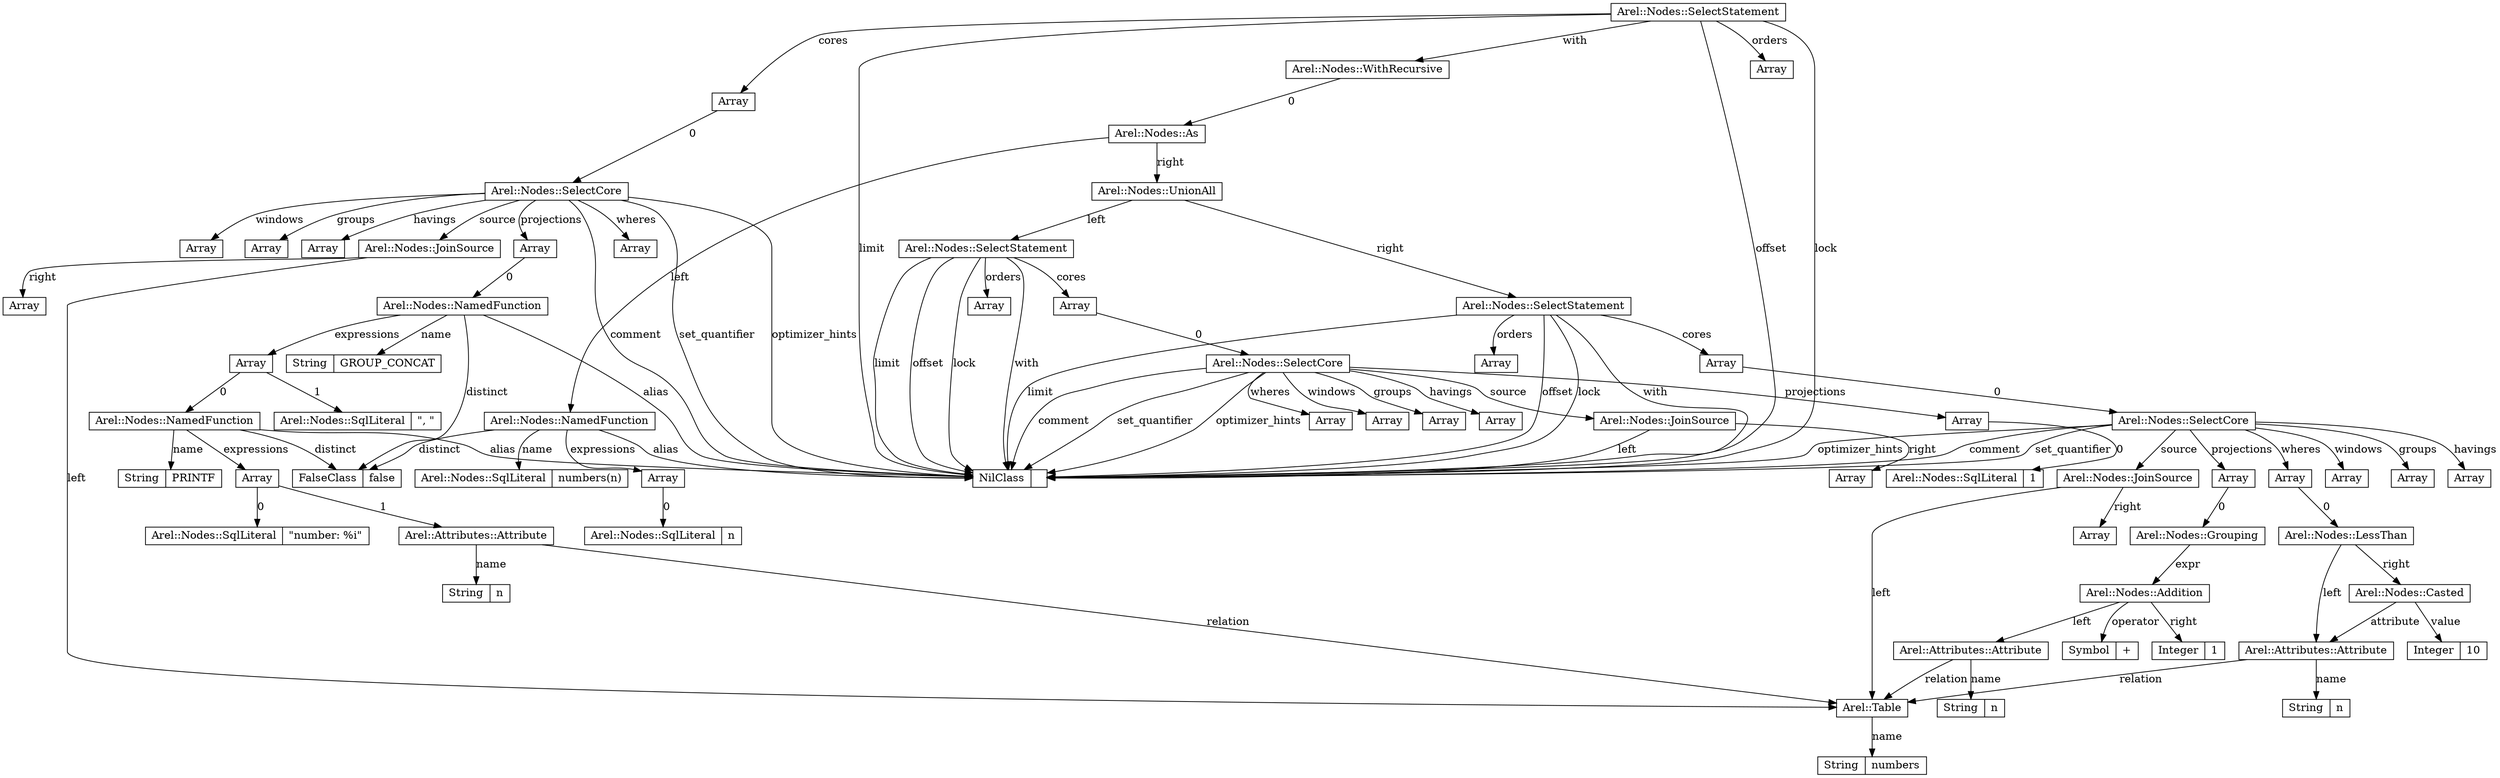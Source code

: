 digraph "Arel" {
node [width=0.375,height=0.25,shape=record];
2440 [label="<f0>Arel::Nodes::SelectStatement"];
2460 [label="<f0>Array"];
2480 [label="<f0>Arel::Nodes::SelectCore"];
2500 [label="<f0>Arel::Nodes::JoinSource"];
2520 [label="<f0>Arel::Table"];
2540 [label="<f0>String|<f1>numbers"];
2560 [label="<f0>Array"];
2580 [label="<f0>Array"];
2600 [label="<f0>Arel::Nodes::NamedFunction"];
2620 [label="<f0>String|<f1>GROUP_CONCAT"];
2640 [label="<f0>Array"];
2660 [label="<f0>Arel::Nodes::NamedFunction"];
2680 [label="<f0>String|<f1>PRINTF"];
2700 [label="<f0>Array"];
2720 [label="<f0>Arel::Nodes::SqlLiteral|<f1>\"number: %i\""];
2740 [label="<f0>Arel::Attributes::Attribute"];
2760 [label="<f0>String|<f1>n"];
0 [label="<f0>FalseClass|<f1>false"];
8 [label="<f0>NilClass|<f1>"];
2780 [label="<f0>Arel::Nodes::SqlLiteral|<f1>\", \""];
2800 [label="<f0>Array"];
2820 [label="<f0>Array"];
2840 [label="<f0>Array"];
2860 [label="<f0>Array"];
2880 [label="<f0>Array"];
2900 [label="<f0>Arel::Nodes::WithRecursive"];
2920 [label="<f0>Arel::Nodes::As"];
2940 [label="<f0>Arel::Nodes::NamedFunction"];
2960 [label="<f0>Arel::Nodes::SqlLiteral|<f1>numbers(n)"];
2980 [label="<f0>Array"];
3000 [label="<f0>Arel::Nodes::SqlLiteral|<f1>n"];
3020 [label="<f0>Arel::Nodes::UnionAll"];
3040 [label="<f0>Arel::Nodes::SelectStatement"];
3060 [label="<f0>Array"];
3080 [label="<f0>Arel::Nodes::SelectCore"];
3100 [label="<f0>Arel::Nodes::JoinSource"];
3120 [label="<f0>Array"];
3140 [label="<f0>Array"];
3160 [label="<f0>Arel::Nodes::SqlLiteral|<f1>1"];
3180 [label="<f0>Array"];
3200 [label="<f0>Array"];
3220 [label="<f0>Array"];
3240 [label="<f0>Array"];
3260 [label="<f0>Array"];
3280 [label="<f0>Arel::Nodes::SelectStatement"];
3300 [label="<f0>Array"];
3320 [label="<f0>Arel::Nodes::SelectCore"];
3340 [label="<f0>Arel::Nodes::JoinSource"];
3360 [label="<f0>Array"];
3380 [label="<f0>Array"];
3400 [label="<f0>Arel::Nodes::Grouping"];
3420 [label="<f0>Arel::Nodes::Addition"];
868 [label="<f0>Symbol|<f1>+"];
3440 [label="<f0>Arel::Attributes::Attribute"];
3460 [label="<f0>String|<f1>n"];
3 [label="<f0>Integer|<f1>1"];
3480 [label="<f0>Array"];
3500 [label="<f0>Arel::Nodes::LessThan"];
3520 [label="<f0>Arel::Attributes::Attribute"];
3540 [label="<f0>String|<f1>n"];
3560 [label="<f0>Arel::Nodes::Casted"];
21 [label="<f0>Integer|<f1>10"];
3580 [label="<f0>Array"];
3600 [label="<f0>Array"];
3620 [label="<f0>Array"];
3640 [label="<f0>Array"];
2440 -> 2460 [label="cores"];
2460 -> 2480 [label="0"];
2480 -> 2500 [label="source"];
2500 -> 2520 [label="left"];
2520 -> 2540 [label="name"];
2500 -> 2560 [label="right"];
2480 -> 2580 [label="projections"];
2580 -> 2600 [label="0"];
2600 -> 2620 [label="name"];
2600 -> 2640 [label="expressions"];
2640 -> 2660 [label="0"];
2660 -> 2680 [label="name"];
2660 -> 2700 [label="expressions"];
2700 -> 2720 [label="0"];
2700 -> 2740 [label="1"];
2740 -> 2520 [label="relation"];
2740 -> 2760 [label="name"];
2660 -> 0 [label="distinct"];
2660 -> 8 [label="alias"];
2640 -> 2780 [label="1"];
2600 -> 0 [label="distinct"];
2600 -> 8 [label="alias"];
2480 -> 2800 [label="wheres"];
2480 -> 2820 [label="windows"];
2480 -> 2840 [label="groups"];
2480 -> 8 [label="comment"];
2480 -> 2860 [label="havings"];
2480 -> 8 [label="set_quantifier"];
2480 -> 8 [label="optimizer_hints"];
2440 -> 8 [label="limit"];
2440 -> 2880 [label="orders"];
2440 -> 8 [label="offset"];
2440 -> 8 [label="lock"];
2440 -> 2900 [label="with"];
2900 -> 2920 [label="0"];
2920 -> 2940 [label="left"];
2940 -> 2960 [label="name"];
2940 -> 2980 [label="expressions"];
2980 -> 3000 [label="0"];
2940 -> 0 [label="distinct"];
2940 -> 8 [label="alias"];
2920 -> 3020 [label="right"];
3020 -> 3040 [label="left"];
3040 -> 3060 [label="cores"];
3060 -> 3080 [label="0"];
3080 -> 3100 [label="source"];
3100 -> 8 [label="left"];
3100 -> 3120 [label="right"];
3080 -> 3140 [label="projections"];
3140 -> 3160 [label="0"];
3080 -> 3180 [label="wheres"];
3080 -> 3200 [label="windows"];
3080 -> 3220 [label="groups"];
3080 -> 8 [label="comment"];
3080 -> 3240 [label="havings"];
3080 -> 8 [label="set_quantifier"];
3080 -> 8 [label="optimizer_hints"];
3040 -> 8 [label="limit"];
3040 -> 3260 [label="orders"];
3040 -> 8 [label="offset"];
3040 -> 8 [label="lock"];
3040 -> 8 [label="with"];
3020 -> 3280 [label="right"];
3280 -> 3300 [label="cores"];
3300 -> 3320 [label="0"];
3320 -> 3340 [label="source"];
3340 -> 2520 [label="left"];
3340 -> 3360 [label="right"];
3320 -> 3380 [label="projections"];
3380 -> 3400 [label="0"];
3400 -> 3420 [label="expr"];
3420 -> 868 [label="operator"];
3420 -> 3440 [label="left"];
3440 -> 2520 [label="relation"];
3440 -> 3460 [label="name"];
3420 -> 3 [label="right"];
3320 -> 3480 [label="wheres"];
3480 -> 3500 [label="0"];
3500 -> 3520 [label="left"];
3520 -> 2520 [label="relation"];
3520 -> 3540 [label="name"];
3500 -> 3560 [label="right"];
3560 -> 21 [label="value"];
3560 -> 3520 [label="attribute"];
3320 -> 3580 [label="windows"];
3320 -> 3600 [label="groups"];
3320 -> 8 [label="comment"];
3320 -> 3620 [label="havings"];
3320 -> 8 [label="set_quantifier"];
3320 -> 8 [label="optimizer_hints"];
3280 -> 8 [label="limit"];
3280 -> 3640 [label="orders"];
3280 -> 8 [label="offset"];
3280 -> 8 [label="lock"];
3280 -> 8 [label="with"];
}